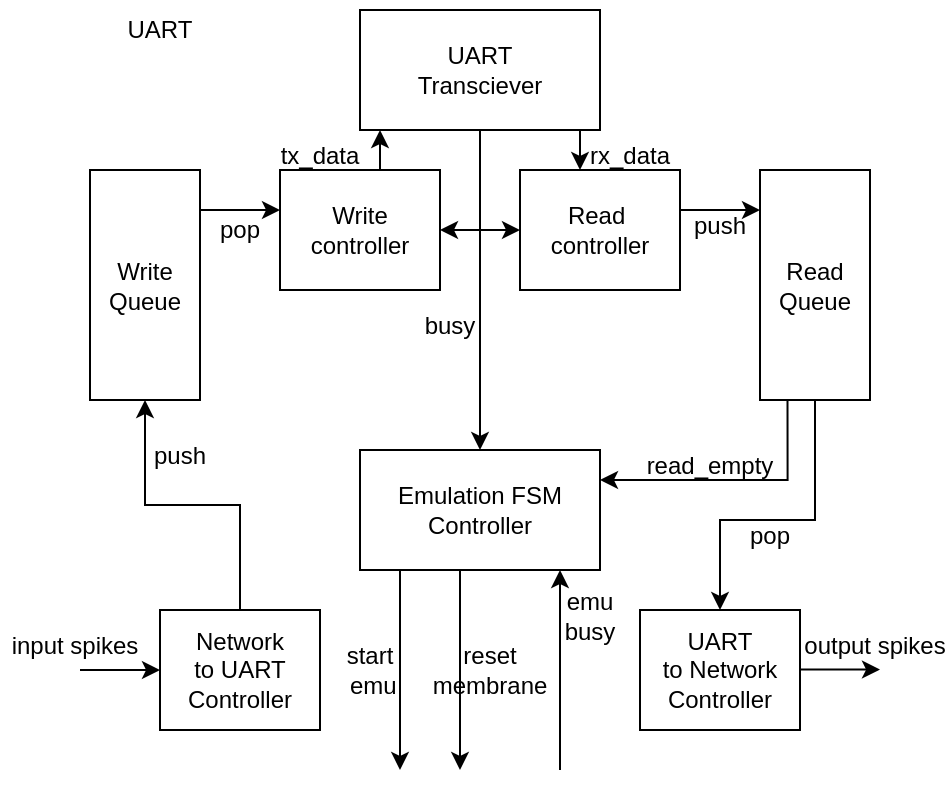 <mxfile version="26.1.1">
  <diagram name="Page-1" id="N-66JhWDivGD9RfXSekK">
    <mxGraphModel dx="683" dy="378" grid="1" gridSize="5" guides="1" tooltips="1" connect="1" arrows="1" fold="1" page="1" pageScale="1" pageWidth="850" pageHeight="1100" math="0" shadow="0">
      <root>
        <mxCell id="0" />
        <mxCell id="1" parent="0" />
        <mxCell id="RRzIoH8kN4mmtfsmMlXw-22" style="edgeStyle=orthogonalEdgeStyle;rounded=0;orthogonalLoop=1;jettySize=auto;html=1;exitX=0.5;exitY=1;exitDx=0;exitDy=0;entryX=0.5;entryY=0;entryDx=0;entryDy=0;" edge="1" parent="1" source="RRzIoH8kN4mmtfsmMlXw-1" target="RRzIoH8kN4mmtfsmMlXw-19">
          <mxGeometry relative="1" as="geometry" />
        </mxCell>
        <mxCell id="RRzIoH8kN4mmtfsmMlXw-23" style="edgeStyle=orthogonalEdgeStyle;rounded=0;orthogonalLoop=1;jettySize=auto;html=1;exitX=0.5;exitY=1;exitDx=0;exitDy=0;entryX=1;entryY=0.5;entryDx=0;entryDy=0;" edge="1" parent="1" source="RRzIoH8kN4mmtfsmMlXw-1" target="RRzIoH8kN4mmtfsmMlXw-3">
          <mxGeometry relative="1" as="geometry" />
        </mxCell>
        <mxCell id="RRzIoH8kN4mmtfsmMlXw-24" style="edgeStyle=orthogonalEdgeStyle;rounded=0;orthogonalLoop=1;jettySize=auto;html=1;exitX=0.5;exitY=1;exitDx=0;exitDy=0;entryX=0;entryY=0.5;entryDx=0;entryDy=0;" edge="1" parent="1" source="RRzIoH8kN4mmtfsmMlXw-1" target="RRzIoH8kN4mmtfsmMlXw-2">
          <mxGeometry relative="1" as="geometry" />
        </mxCell>
        <mxCell id="RRzIoH8kN4mmtfsmMlXw-1" value="&lt;div&gt;UART&lt;/div&gt;&lt;div&gt;Transciever&lt;/div&gt;" style="rounded=0;whiteSpace=wrap;html=1;" vertex="1" parent="1">
          <mxGeometry x="340" y="260" width="120" height="60" as="geometry" />
        </mxCell>
        <mxCell id="RRzIoH8kN4mmtfsmMlXw-2" value="&lt;div&gt;Read&amp;nbsp;&lt;/div&gt;&lt;div&gt;controller&lt;/div&gt;" style="rounded=0;whiteSpace=wrap;html=1;" vertex="1" parent="1">
          <mxGeometry x="420" y="340" width="80" height="60" as="geometry" />
        </mxCell>
        <mxCell id="RRzIoH8kN4mmtfsmMlXw-3" value="&lt;div&gt;Write&lt;/div&gt;&lt;div&gt;controller&lt;/div&gt;" style="rounded=0;whiteSpace=wrap;html=1;" vertex="1" parent="1">
          <mxGeometry x="300" y="340" width="80" height="60" as="geometry" />
        </mxCell>
        <mxCell id="RRzIoH8kN4mmtfsmMlXw-20" style="edgeStyle=orthogonalEdgeStyle;rounded=0;orthogonalLoop=1;jettySize=auto;html=1;exitX=0.25;exitY=1;exitDx=0;exitDy=0;entryX=1;entryY=0.25;entryDx=0;entryDy=0;" edge="1" parent="1" source="RRzIoH8kN4mmtfsmMlXw-4" target="RRzIoH8kN4mmtfsmMlXw-19">
          <mxGeometry relative="1" as="geometry" />
        </mxCell>
        <mxCell id="RRzIoH8kN4mmtfsmMlXw-33" style="edgeStyle=orthogonalEdgeStyle;rounded=0;orthogonalLoop=1;jettySize=auto;html=1;exitX=0.5;exitY=1;exitDx=0;exitDy=0;entryX=0.5;entryY=0;entryDx=0;entryDy=0;" edge="1" parent="1" source="RRzIoH8kN4mmtfsmMlXw-4" target="RRzIoH8kN4mmtfsmMlXw-32">
          <mxGeometry relative="1" as="geometry">
            <Array as="points">
              <mxPoint x="568" y="515" />
              <mxPoint x="520" y="515" />
            </Array>
          </mxGeometry>
        </mxCell>
        <mxCell id="RRzIoH8kN4mmtfsmMlXw-4" value="&lt;div&gt;Read&lt;/div&gt;&lt;div&gt;Queue&lt;/div&gt;" style="rounded=0;whiteSpace=wrap;html=1;" vertex="1" parent="1">
          <mxGeometry x="540" y="340" width="55" height="115" as="geometry" />
        </mxCell>
        <mxCell id="RRzIoH8kN4mmtfsmMlXw-6" value="Write&lt;div&gt;Queue&lt;/div&gt;" style="rounded=0;whiteSpace=wrap;html=1;" vertex="1" parent="1">
          <mxGeometry x="205" y="340" width="55" height="115" as="geometry" />
        </mxCell>
        <mxCell id="RRzIoH8kN4mmtfsmMlXw-8" value="" style="endArrow=classic;html=1;rounded=0;" edge="1" parent="1">
          <mxGeometry width="50" height="50" relative="1" as="geometry">
            <mxPoint x="260" y="360" as="sourcePoint" />
            <mxPoint x="300" y="360" as="targetPoint" />
          </mxGeometry>
        </mxCell>
        <mxCell id="RRzIoH8kN4mmtfsmMlXw-9" value="pop" style="text;html=1;align=center;verticalAlign=middle;whiteSpace=wrap;rounded=0;" vertex="1" parent="1">
          <mxGeometry x="265" y="362.5" width="30" height="15" as="geometry" />
        </mxCell>
        <mxCell id="RRzIoH8kN4mmtfsmMlXw-10" value="" style="endArrow=classic;html=1;rounded=0;" edge="1" parent="1">
          <mxGeometry width="50" height="50" relative="1" as="geometry">
            <mxPoint x="500" y="360" as="sourcePoint" />
            <mxPoint x="540" y="360" as="targetPoint" />
          </mxGeometry>
        </mxCell>
        <mxCell id="RRzIoH8kN4mmtfsmMlXw-12" value="push" style="text;html=1;align=center;verticalAlign=middle;whiteSpace=wrap;rounded=0;" vertex="1" parent="1">
          <mxGeometry x="505" y="360" width="30" height="15" as="geometry" />
        </mxCell>
        <mxCell id="RRzIoH8kN4mmtfsmMlXw-14" value="UART" style="text;html=1;align=center;verticalAlign=middle;whiteSpace=wrap;rounded=0;" vertex="1" parent="1">
          <mxGeometry x="210" y="255" width="60" height="30" as="geometry" />
        </mxCell>
        <mxCell id="RRzIoH8kN4mmtfsmMlXw-15" value="" style="endArrow=classic;html=1;rounded=0;" edge="1" parent="1">
          <mxGeometry width="50" height="50" relative="1" as="geometry">
            <mxPoint x="350" y="340" as="sourcePoint" />
            <mxPoint x="350" y="320" as="targetPoint" />
          </mxGeometry>
        </mxCell>
        <mxCell id="RRzIoH8kN4mmtfsmMlXw-16" value="tx_data" style="text;html=1;align=center;verticalAlign=middle;whiteSpace=wrap;rounded=0;" vertex="1" parent="1">
          <mxGeometry x="305" y="325" width="30" height="15" as="geometry" />
        </mxCell>
        <mxCell id="RRzIoH8kN4mmtfsmMlXw-17" value="" style="endArrow=classic;html=1;rounded=0;" edge="1" parent="1">
          <mxGeometry width="50" height="50" relative="1" as="geometry">
            <mxPoint x="450" y="320" as="sourcePoint" />
            <mxPoint x="450" y="340" as="targetPoint" />
          </mxGeometry>
        </mxCell>
        <mxCell id="RRzIoH8kN4mmtfsmMlXw-18" value="rx_data" style="text;html=1;align=center;verticalAlign=middle;whiteSpace=wrap;rounded=0;" vertex="1" parent="1">
          <mxGeometry x="460" y="325" width="30" height="15" as="geometry" />
        </mxCell>
        <mxCell id="RRzIoH8kN4mmtfsmMlXw-19" value="Emulation FSM Controller" style="rounded=0;whiteSpace=wrap;html=1;" vertex="1" parent="1">
          <mxGeometry x="340" y="480" width="120" height="60" as="geometry" />
        </mxCell>
        <mxCell id="RRzIoH8kN4mmtfsmMlXw-21" value="read_empty" style="text;html=1;align=center;verticalAlign=middle;whiteSpace=wrap;rounded=0;" vertex="1" parent="1">
          <mxGeometry x="500" y="480" width="30" height="15" as="geometry" />
        </mxCell>
        <mxCell id="RRzIoH8kN4mmtfsmMlXw-25" value="busy" style="text;html=1;align=center;verticalAlign=middle;whiteSpace=wrap;rounded=0;" vertex="1" parent="1">
          <mxGeometry x="370" y="410" width="30" height="15" as="geometry" />
        </mxCell>
        <mxCell id="RRzIoH8kN4mmtfsmMlXw-27" style="edgeStyle=orthogonalEdgeStyle;rounded=0;orthogonalLoop=1;jettySize=auto;html=1;exitX=0.5;exitY=0;exitDx=0;exitDy=0;entryX=0.5;entryY=1;entryDx=0;entryDy=0;" edge="1" parent="1" source="RRzIoH8kN4mmtfsmMlXw-26" target="RRzIoH8kN4mmtfsmMlXw-6">
          <mxGeometry relative="1" as="geometry" />
        </mxCell>
        <mxCell id="RRzIoH8kN4mmtfsmMlXw-26" value="&lt;div&gt;Network&lt;/div&gt;&lt;div&gt;to UART&lt;/div&gt;&lt;div&gt;Controller&lt;/div&gt;" style="rounded=0;whiteSpace=wrap;html=1;" vertex="1" parent="1">
          <mxGeometry x="240" y="560" width="80" height="60" as="geometry" />
        </mxCell>
        <mxCell id="RRzIoH8kN4mmtfsmMlXw-28" value="push" style="text;html=1;align=center;verticalAlign=middle;whiteSpace=wrap;rounded=0;" vertex="1" parent="1">
          <mxGeometry x="235" y="475" width="30" height="15" as="geometry" />
        </mxCell>
        <mxCell id="RRzIoH8kN4mmtfsmMlXw-29" value="" style="endArrow=classic;html=1;rounded=0;" edge="1" parent="1">
          <mxGeometry width="50" height="50" relative="1" as="geometry">
            <mxPoint x="200" y="590" as="sourcePoint" />
            <mxPoint x="240" y="590" as="targetPoint" />
          </mxGeometry>
        </mxCell>
        <mxCell id="RRzIoH8kN4mmtfsmMlXw-30" value="input spikes" style="text;html=1;align=center;verticalAlign=middle;whiteSpace=wrap;rounded=0;" vertex="1" parent="1">
          <mxGeometry x="160" y="570" width="75" height="15" as="geometry" />
        </mxCell>
        <mxCell id="RRzIoH8kN4mmtfsmMlXw-32" value="&lt;div&gt;UART&lt;/div&gt;&lt;div&gt;to Network&lt;/div&gt;&lt;div&gt;Controller&lt;/div&gt;" style="rounded=0;whiteSpace=wrap;html=1;" vertex="1" parent="1">
          <mxGeometry x="480" y="560" width="80" height="60" as="geometry" />
        </mxCell>
        <mxCell id="RRzIoH8kN4mmtfsmMlXw-34" value="pop" style="text;html=1;align=center;verticalAlign=middle;whiteSpace=wrap;rounded=0;" vertex="1" parent="1">
          <mxGeometry x="530" y="515" width="30" height="15" as="geometry" />
        </mxCell>
        <mxCell id="RRzIoH8kN4mmtfsmMlXw-37" value="" style="endArrow=classic;html=1;rounded=0;" edge="1" parent="1">
          <mxGeometry width="50" height="50" relative="1" as="geometry">
            <mxPoint x="560" y="589.8" as="sourcePoint" />
            <mxPoint x="600" y="589.8" as="targetPoint" />
          </mxGeometry>
        </mxCell>
        <mxCell id="RRzIoH8kN4mmtfsmMlXw-38" value="output spikes" style="text;html=1;align=center;verticalAlign=middle;whiteSpace=wrap;rounded=0;" vertex="1" parent="1">
          <mxGeometry x="560" y="570" width="75" height="15" as="geometry" />
        </mxCell>
        <mxCell id="RRzIoH8kN4mmtfsmMlXw-39" value="" style="endArrow=classic;html=1;rounded=0;exitX=0.25;exitY=1;exitDx=0;exitDy=0;" edge="1" parent="1">
          <mxGeometry width="50" height="50" relative="1" as="geometry">
            <mxPoint x="360" y="540" as="sourcePoint" />
            <mxPoint x="360" y="640" as="targetPoint" />
          </mxGeometry>
        </mxCell>
        <mxCell id="RRzIoH8kN4mmtfsmMlXw-40" value="&lt;div&gt;start&lt;/div&gt;&lt;div&gt;&amp;nbsp;emu&lt;/div&gt;" style="text;html=1;align=center;verticalAlign=middle;whiteSpace=wrap;rounded=0;" vertex="1" parent="1">
          <mxGeometry x="330" y="582.5" width="30" height="15" as="geometry" />
        </mxCell>
        <mxCell id="RRzIoH8kN4mmtfsmMlXw-43" value="" style="endArrow=classic;html=1;rounded=0;exitX=0.25;exitY=1;exitDx=0;exitDy=0;" edge="1" parent="1">
          <mxGeometry width="50" height="50" relative="1" as="geometry">
            <mxPoint x="390" y="540" as="sourcePoint" />
            <mxPoint x="390" y="640" as="targetPoint" />
          </mxGeometry>
        </mxCell>
        <mxCell id="RRzIoH8kN4mmtfsmMlXw-44" value="&lt;div&gt;reset&lt;/div&gt;&lt;div&gt;membrane&lt;/div&gt;" style="text;html=1;align=center;verticalAlign=middle;whiteSpace=wrap;rounded=0;" vertex="1" parent="1">
          <mxGeometry x="390" y="582.5" width="30" height="15" as="geometry" />
        </mxCell>
        <mxCell id="RRzIoH8kN4mmtfsmMlXw-46" value="" style="endArrow=classic;html=1;rounded=0;exitX=0.25;exitY=1;exitDx=0;exitDy=0;" edge="1" parent="1">
          <mxGeometry width="50" height="50" relative="1" as="geometry">
            <mxPoint x="440" y="640" as="sourcePoint" />
            <mxPoint x="440" y="540" as="targetPoint" />
          </mxGeometry>
        </mxCell>
        <mxCell id="RRzIoH8kN4mmtfsmMlXw-47" value="&lt;div&gt;emu&lt;/div&gt;&lt;div&gt;busy&lt;/div&gt;" style="text;html=1;align=center;verticalAlign=middle;whiteSpace=wrap;rounded=0;" vertex="1" parent="1">
          <mxGeometry x="440" y="555" width="30" height="15" as="geometry" />
        </mxCell>
      </root>
    </mxGraphModel>
  </diagram>
</mxfile>
